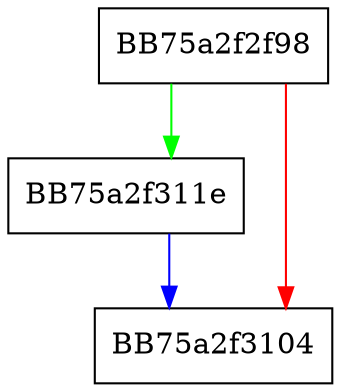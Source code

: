 digraph _Makeloc {
  node [shape="box"];
  graph [splines=ortho];
  BB75a2f2f98 -> BB75a2f311e [color="green"];
  BB75a2f2f98 -> BB75a2f3104 [color="red"];
  BB75a2f311e -> BB75a2f3104 [color="blue"];
}